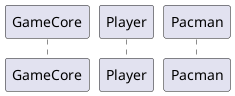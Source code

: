 @startuml pacman_control
participant "GameCore" as g
participant "Player" as p
participant "Pacman" as a


@enduml pacman_control